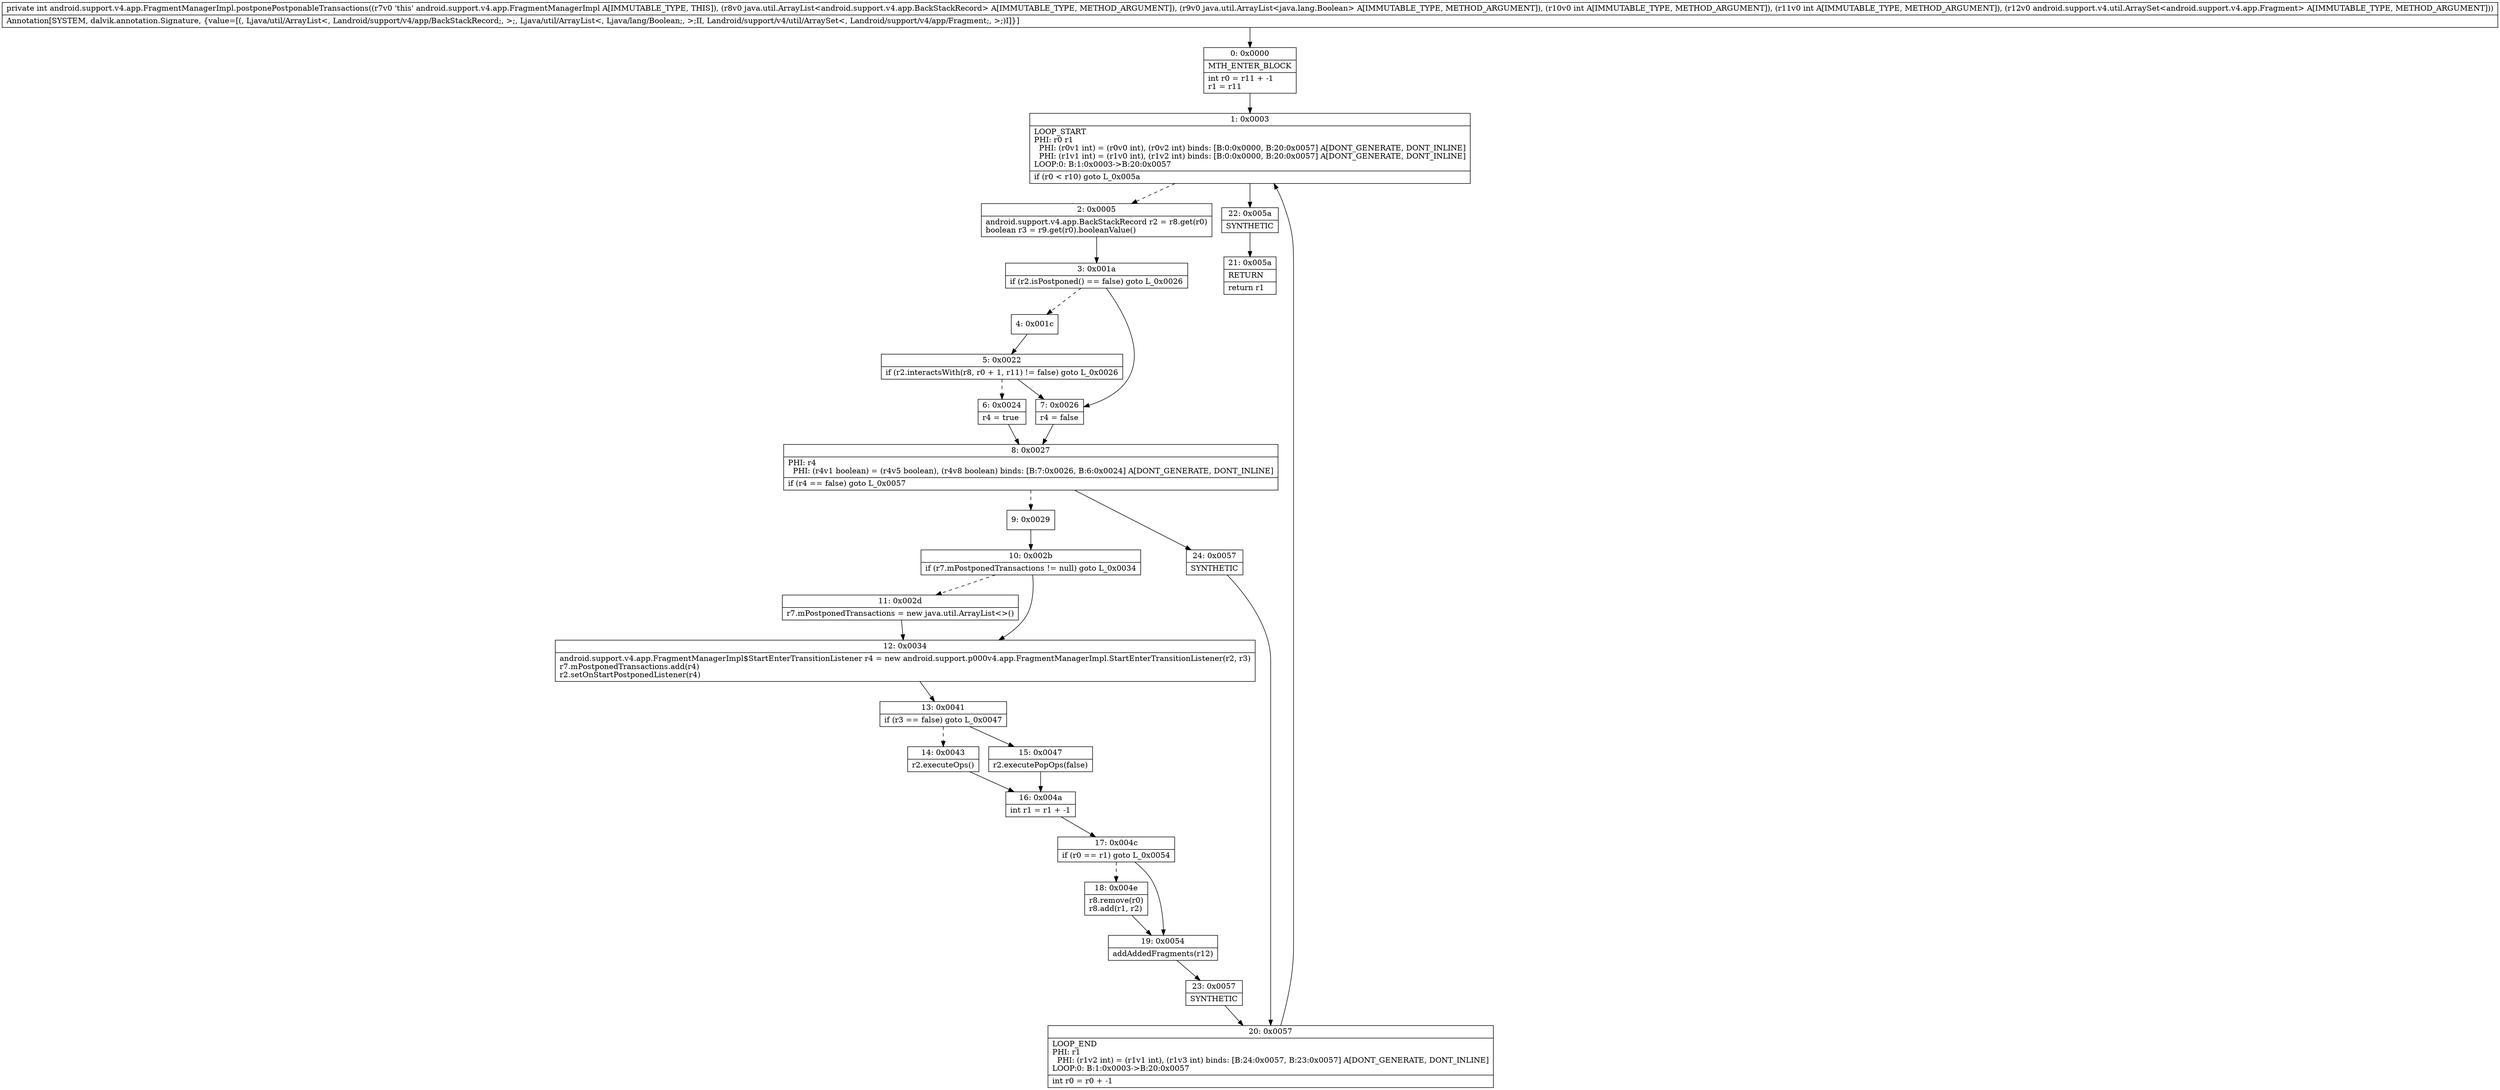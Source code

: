 digraph "CFG forandroid.support.v4.app.FragmentManagerImpl.postponePostponableTransactions(Ljava\/util\/ArrayList;Ljava\/util\/ArrayList;IILandroid\/support\/v4\/util\/ArraySet;)I" {
Node_0 [shape=record,label="{0\:\ 0x0000|MTH_ENTER_BLOCK\l|int r0 = r11 + \-1\lr1 = r11\l}"];
Node_1 [shape=record,label="{1\:\ 0x0003|LOOP_START\lPHI: r0 r1 \l  PHI: (r0v1 int) = (r0v0 int), (r0v2 int) binds: [B:0:0x0000, B:20:0x0057] A[DONT_GENERATE, DONT_INLINE]\l  PHI: (r1v1 int) = (r1v0 int), (r1v2 int) binds: [B:0:0x0000, B:20:0x0057] A[DONT_GENERATE, DONT_INLINE]\lLOOP:0: B:1:0x0003\-\>B:20:0x0057\l|if (r0 \< r10) goto L_0x005a\l}"];
Node_2 [shape=record,label="{2\:\ 0x0005|android.support.v4.app.BackStackRecord r2 = r8.get(r0)\lboolean r3 = r9.get(r0).booleanValue()\l}"];
Node_3 [shape=record,label="{3\:\ 0x001a|if (r2.isPostponed() == false) goto L_0x0026\l}"];
Node_4 [shape=record,label="{4\:\ 0x001c}"];
Node_5 [shape=record,label="{5\:\ 0x0022|if (r2.interactsWith(r8, r0 + 1, r11) != false) goto L_0x0026\l}"];
Node_6 [shape=record,label="{6\:\ 0x0024|r4 = true\l}"];
Node_7 [shape=record,label="{7\:\ 0x0026|r4 = false\l}"];
Node_8 [shape=record,label="{8\:\ 0x0027|PHI: r4 \l  PHI: (r4v1 boolean) = (r4v5 boolean), (r4v8 boolean) binds: [B:7:0x0026, B:6:0x0024] A[DONT_GENERATE, DONT_INLINE]\l|if (r4 == false) goto L_0x0057\l}"];
Node_9 [shape=record,label="{9\:\ 0x0029}"];
Node_10 [shape=record,label="{10\:\ 0x002b|if (r7.mPostponedTransactions != null) goto L_0x0034\l}"];
Node_11 [shape=record,label="{11\:\ 0x002d|r7.mPostponedTransactions = new java.util.ArrayList\<\>()\l}"];
Node_12 [shape=record,label="{12\:\ 0x0034|android.support.v4.app.FragmentManagerImpl$StartEnterTransitionListener r4 = new android.support.p000v4.app.FragmentManagerImpl.StartEnterTransitionListener(r2, r3)\lr7.mPostponedTransactions.add(r4)\lr2.setOnStartPostponedListener(r4)\l}"];
Node_13 [shape=record,label="{13\:\ 0x0041|if (r3 == false) goto L_0x0047\l}"];
Node_14 [shape=record,label="{14\:\ 0x0043|r2.executeOps()\l}"];
Node_15 [shape=record,label="{15\:\ 0x0047|r2.executePopOps(false)\l}"];
Node_16 [shape=record,label="{16\:\ 0x004a|int r1 = r1 + \-1\l}"];
Node_17 [shape=record,label="{17\:\ 0x004c|if (r0 == r1) goto L_0x0054\l}"];
Node_18 [shape=record,label="{18\:\ 0x004e|r8.remove(r0)\lr8.add(r1, r2)\l}"];
Node_19 [shape=record,label="{19\:\ 0x0054|addAddedFragments(r12)\l}"];
Node_20 [shape=record,label="{20\:\ 0x0057|LOOP_END\lPHI: r1 \l  PHI: (r1v2 int) = (r1v1 int), (r1v3 int) binds: [B:24:0x0057, B:23:0x0057] A[DONT_GENERATE, DONT_INLINE]\lLOOP:0: B:1:0x0003\-\>B:20:0x0057\l|int r0 = r0 + \-1\l}"];
Node_21 [shape=record,label="{21\:\ 0x005a|RETURN\l|return r1\l}"];
Node_22 [shape=record,label="{22\:\ 0x005a|SYNTHETIC\l}"];
Node_23 [shape=record,label="{23\:\ 0x0057|SYNTHETIC\l}"];
Node_24 [shape=record,label="{24\:\ 0x0057|SYNTHETIC\l}"];
MethodNode[shape=record,label="{private int android.support.v4.app.FragmentManagerImpl.postponePostponableTransactions((r7v0 'this' android.support.v4.app.FragmentManagerImpl A[IMMUTABLE_TYPE, THIS]), (r8v0 java.util.ArrayList\<android.support.v4.app.BackStackRecord\> A[IMMUTABLE_TYPE, METHOD_ARGUMENT]), (r9v0 java.util.ArrayList\<java.lang.Boolean\> A[IMMUTABLE_TYPE, METHOD_ARGUMENT]), (r10v0 int A[IMMUTABLE_TYPE, METHOD_ARGUMENT]), (r11v0 int A[IMMUTABLE_TYPE, METHOD_ARGUMENT]), (r12v0 android.support.v4.util.ArraySet\<android.support.v4.app.Fragment\> A[IMMUTABLE_TYPE, METHOD_ARGUMENT]))  | Annotation[SYSTEM, dalvik.annotation.Signature, \{value=[(, Ljava\/util\/ArrayList\<, Landroid\/support\/v4\/app\/BackStackRecord;, \>;, Ljava\/util\/ArrayList\<, Ljava\/lang\/Boolean;, \>;II, Landroid\/support\/v4\/util\/ArraySet\<, Landroid\/support\/v4\/app\/Fragment;, \>;)I]\}]\l}"];
MethodNode -> Node_0;
Node_0 -> Node_1;
Node_1 -> Node_2[style=dashed];
Node_1 -> Node_22;
Node_2 -> Node_3;
Node_3 -> Node_4[style=dashed];
Node_3 -> Node_7;
Node_4 -> Node_5;
Node_5 -> Node_6[style=dashed];
Node_5 -> Node_7;
Node_6 -> Node_8;
Node_7 -> Node_8;
Node_8 -> Node_9[style=dashed];
Node_8 -> Node_24;
Node_9 -> Node_10;
Node_10 -> Node_11[style=dashed];
Node_10 -> Node_12;
Node_11 -> Node_12;
Node_12 -> Node_13;
Node_13 -> Node_14[style=dashed];
Node_13 -> Node_15;
Node_14 -> Node_16;
Node_15 -> Node_16;
Node_16 -> Node_17;
Node_17 -> Node_18[style=dashed];
Node_17 -> Node_19;
Node_18 -> Node_19;
Node_19 -> Node_23;
Node_20 -> Node_1;
Node_22 -> Node_21;
Node_23 -> Node_20;
Node_24 -> Node_20;
}

